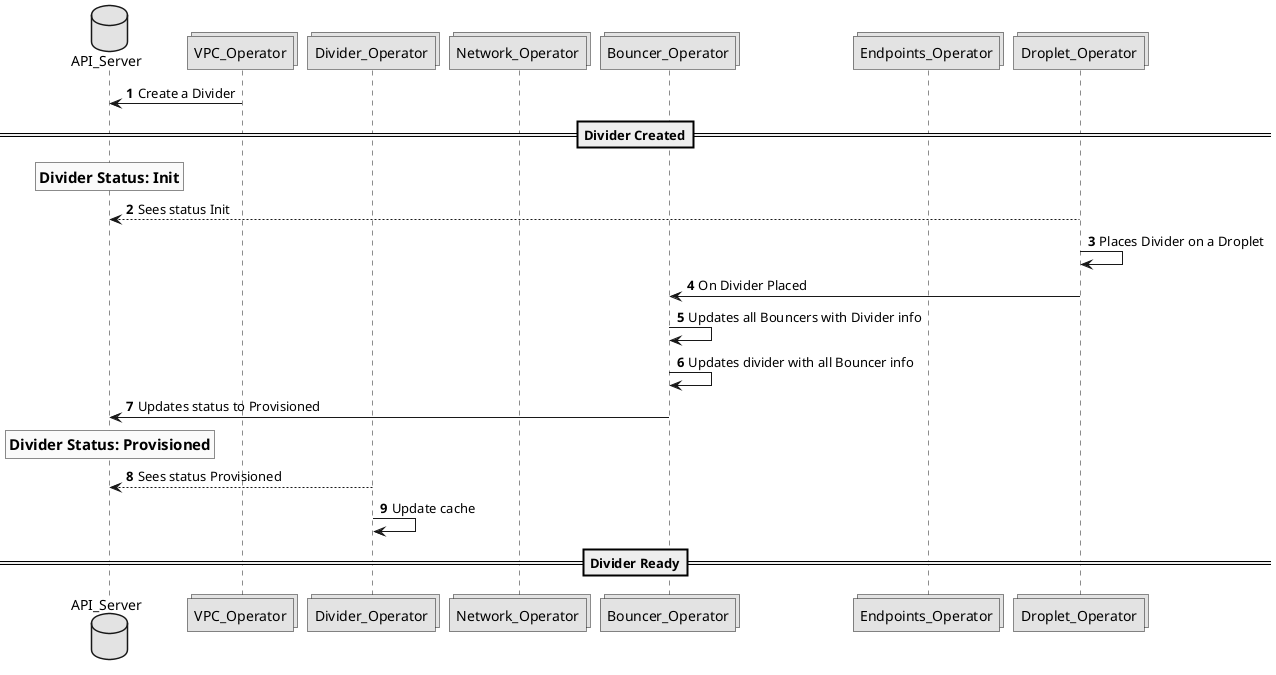 @startuml

skinparam monochrome true
autonumber

database API_Server
collections VPC_Operator
collections Divider_Operator
collections Network_Operator
collections Bouncer_Operator
collections Endpoints_Operator
collections Droplet_Operator

VPC_Operator -> API_Server: Create a Divider
==Divider Created==
rnote over API_Server: ==Divider Status: Init

Droplet_Operator --> API_Server: Sees status Init
Droplet_Operator -> Droplet_Operator: Places Divider on a Droplet
Droplet_Operator -> Bouncer_Operator: On Divider Placed

Bouncer_Operator -> Bouncer_Operator: Updates all Bouncers with Divider info
Bouncer_Operator -> Bouncer_Operator: Updates divider with all Bouncer info
Bouncer_Operator -> API_Server: Updates status to Provisioned
rnote over API_Server: ==Divider Status: Provisioned
Divider_Operator --> API_Server: Sees status Provisioned
Divider_Operator -> Divider_Operator: Update cache
==Divider Ready==
@enduml
